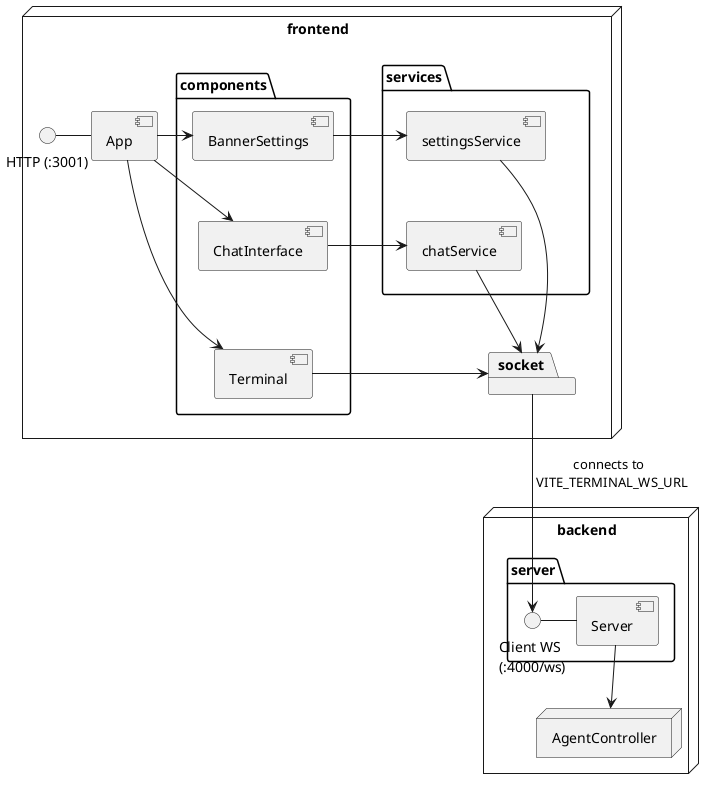 @startuml "System Architecture"


node frontend as frontend{

    component App

    package components{

        component Terminal

        component ChatInterface

        component BannerSettings

    }

    package services{
        component chatService

        component settingsService

        chatService -[hidden]u-> settingsService
    }

    package socket

    App -> Terminal
    App -> ChatInterface
    App -> BannerSettings
    ChatInterface -> chatService
    BannerSettings -> settingsService
    Terminal -> socket
    chatService -d-> socket
    settingsService -d-> socket
    services -[hidden]d-> socket

    Terminal -[hidden]u-> ChatInterface
    ChatInterface -[hidden]u-> BannerSettings



    interface "HTTP (:3001)" as HTTP
    HTTP - App

}

node backend{
    package server as serverpackage{
        component Server

        'defined in server/server.py, port is defined at startup with uvicorn
        interface "Client WS\n(:4000/ws)" as client_socket
        client_socket - Server


    }
    node AgentController{

    }
    Server -d-> AgentController
}


socket -d-> client_socket: connects to \n VITE_TERMINAL_WS_URL

@enduml
